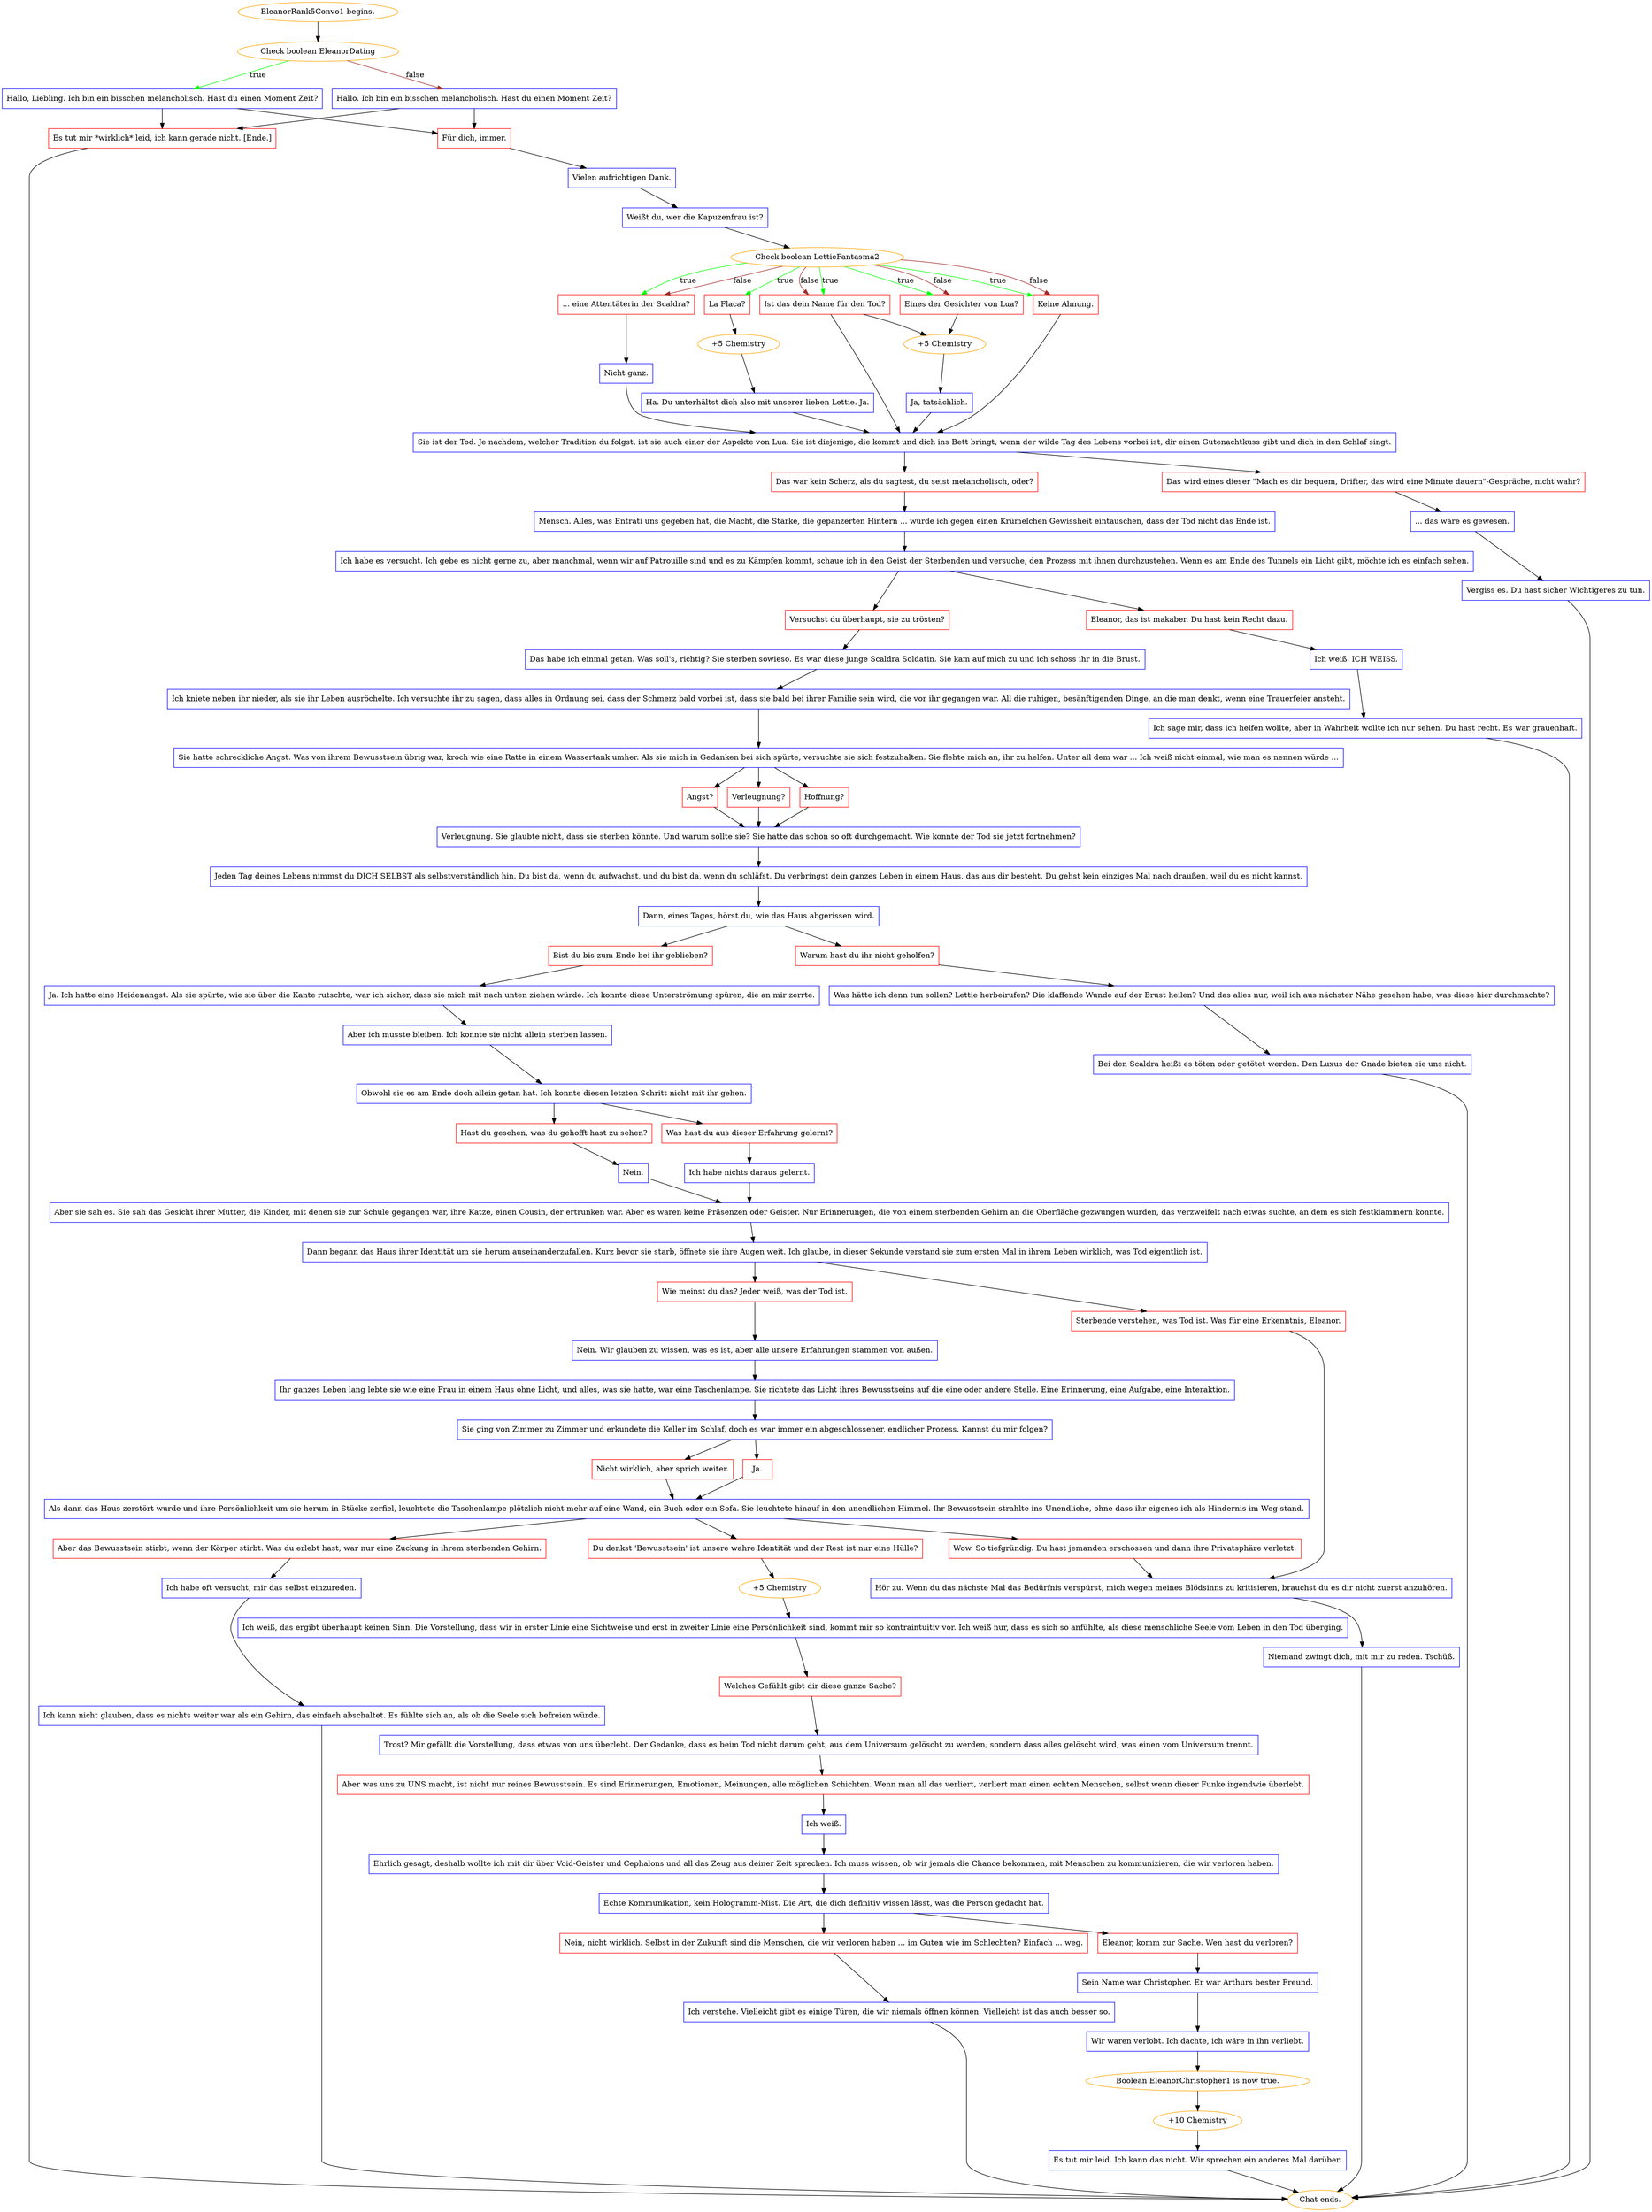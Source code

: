 digraph {
	"EleanorRank5Convo1 begins." [color=orange];
		"EleanorRank5Convo1 begins." -> j3246599705;
	j3246599705 [label="Check boolean EleanorDating",color=orange];
		j3246599705 -> j462750436 [label=true,color=green];
		j3246599705 -> j2529305975 [label=false,color=brown];
	j462750436 [label="Hallo, Liebling. Ich bin ein bisschen melancholisch. Hast du einen Moment Zeit?",shape=box,color=blue];
		j462750436 -> j1590768468;
		j462750436 -> j936082203;
	j2529305975 [label="Hallo. Ich bin ein bisschen melancholisch. Hast du einen Moment Zeit?",shape=box,color=blue];
		j2529305975 -> j1590768468;
		j2529305975 -> j936082203;
	j1590768468 [label="Für dich, immer.",shape=box,color=red];
		j1590768468 -> j1026652005;
	j936082203 [label="Es tut mir *wirklich* leid, ich kann gerade nicht. [Ende.]",shape=box,color=red];
		j936082203 -> "Chat ends.";
	j1026652005 [label="Vielen aufrichtigen Dank.",shape=box,color=blue];
		j1026652005 -> j478283758;
	"Chat ends." [color=orange];
	j478283758 [label="Weißt du, wer die Kapuzenfrau ist?",shape=box,color=blue];
		j478283758 -> j3515344630;
	j3515344630 [label="Check boolean LettieFantasma2",color=orange];
		j3515344630 -> j796443241 [label=true,color=green];
		j3515344630 -> j602438966 [label=true,color=green];
		j3515344630 -> j2617284022 [label=true,color=green];
		j3515344630 -> j547795962 [label=true,color=green];
		j3515344630 -> j677465832 [label=true,color=green];
		j3515344630 -> j602438966 [label=false,color=brown];
		j3515344630 -> j2617284022 [label=false,color=brown];
		j3515344630 -> j547795962 [label=false,color=brown];
		j3515344630 -> j677465832 [label=false,color=brown];
	j796443241 [label="La Flaca?",shape=box,color=red];
		j796443241 -> j1629975525;
	j602438966 [label="... eine Attentäterin der Scaldra?",shape=box,color=red];
		j602438966 -> j3919427073;
	j2617284022 [label="Eines der Gesichter von Lua?",shape=box,color=red];
		j2617284022 -> j451572672;
	j547795962 [label="Ist das dein Name für den Tod?",shape=box,color=red];
		j547795962 -> j451572672;
		j547795962 -> j3225466485;
	j677465832 [label="Keine Ahnung.",shape=box,color=red];
		j677465832 -> j3225466485;
	j1629975525 [label="+5 Chemistry",color=orange];
		j1629975525 -> j2564336106;
	j3919427073 [label="Nicht ganz.",shape=box,color=blue];
		j3919427073 -> j3225466485;
	j451572672 [label="+5 Chemistry",color=orange];
		j451572672 -> j349742276;
	j3225466485 [label="Sie ist der Tod. Je nachdem, welcher Tradition du folgst, ist sie auch einer der Aspekte von Lua. Sie ist diejenige, die kommt und dich ins Bett bringt, wenn der wilde Tag des Lebens vorbei ist, dir einen Gutenachtkuss gibt und dich in den Schlaf singt.",shape=box,color=blue];
		j3225466485 -> j3899912368;
		j3225466485 -> j4116778749;
	j2564336106 [label="Ha. Du unterhältst dich also mit unserer lieben Lettie. Ja.",shape=box,color=blue];
		j2564336106 -> j3225466485;
	j349742276 [label="Ja, tatsächlich.",shape=box,color=blue];
		j349742276 -> j3225466485;
	j3899912368 [label="Das war kein Scherz, als du sagtest, du seist melancholisch, oder?",shape=box,color=red];
		j3899912368 -> j4278616705;
	j4116778749 [label="Das wird eines dieser \"Mach es dir bequem, Drifter, das wird eine Minute dauern\"-Gespräche, nicht wahr?",shape=box,color=red];
		j4116778749 -> j2491629458;
	j4278616705 [label="Mensch. Alles, was Entrati uns gegeben hat, die Macht, die Stärke, die gepanzerten Hintern ... würde ich gegen einen Krümelchen Gewissheit eintauschen, dass der Tod nicht das Ende ist.",shape=box,color=blue];
		j4278616705 -> j2840104634;
	j2491629458 [label="... das wäre es gewesen.",shape=box,color=blue];
		j2491629458 -> j956058202;
	j2840104634 [label="Ich habe es versucht. Ich gebe es nicht gerne zu, aber manchmal, wenn wir auf Patrouille sind und es zu Kämpfen kommt, schaue ich in den Geist der Sterbenden und versuche, den Prozess mit ihnen durchzustehen. Wenn es am Ende des Tunnels ein Licht gibt, möchte ich es einfach sehen.",shape=box,color=blue];
		j2840104634 -> j1442576224;
		j2840104634 -> j1252668599;
	j956058202 [label="Vergiss es. Du hast sicher Wichtigeres zu tun.",shape=box,color=blue];
		j956058202 -> "Chat ends.";
	j1442576224 [label="Eleanor, das ist makaber. Du hast kein Recht dazu.",shape=box,color=red];
		j1442576224 -> j807934926;
	j1252668599 [label="Versuchst du überhaupt, sie zu trösten?",shape=box,color=red];
		j1252668599 -> j48747743;
	j807934926 [label="Ich weiß. ICH WEISS.",shape=box,color=blue];
		j807934926 -> j3684467177;
	j48747743 [label="Das habe ich einmal getan. Was soll's, richtig? Sie sterben sowieso. Es war diese junge Scaldra Soldatin. Sie kam auf mich zu und ich schoss ihr in die Brust.",shape=box,color=blue];
		j48747743 -> j4181064756;
	j3684467177 [label="Ich sage mir, dass ich helfen wollte, aber in Wahrheit wollte ich nur sehen. Du hast recht. Es war grauenhaft.",shape=box,color=blue];
		j3684467177 -> "Chat ends.";
	j4181064756 [label="Ich kniete neben ihr nieder, als sie ihr Leben ausröchelte. Ich versuchte ihr zu sagen, dass alles in Ordnung sei, dass der Schmerz bald vorbei ist, dass sie bald bei ihrer Familie sein wird, die vor ihr gegangen war. All die ruhigen, besänftigenden Dinge, an die man denkt, wenn eine Trauerfeier ansteht.",shape=box,color=blue];
		j4181064756 -> j290272918;
	j290272918 [label="Sie hatte schreckliche Angst. Was von ihrem Bewusstsein übrig war, kroch wie eine Ratte in einem Wassertank umher. Als sie mich in Gedanken bei sich spürte, versuchte sie sich festzuhalten. Sie flehte mich an, ihr zu helfen. Unter all dem war ... Ich weiß nicht einmal, wie man es nennen würde ...",shape=box,color=blue];
		j290272918 -> j3565883708;
		j290272918 -> j1639234888;
		j290272918 -> j2111381395;
	j3565883708 [label="Hoffnung?",shape=box,color=red];
		j3565883708 -> j2559868996;
	j1639234888 [label="Angst?",shape=box,color=red];
		j1639234888 -> j2559868996;
	j2111381395 [label="Verleugnung?",shape=box,color=red];
		j2111381395 -> j2559868996;
	j2559868996 [label="Verleugnung. Sie glaubte nicht, dass sie sterben könnte. Und warum sollte sie? Sie hatte das schon so oft durchgemacht. Wie konnte der Tod sie jetzt fortnehmen?",shape=box,color=blue];
		j2559868996 -> j1950621644;
	j1950621644 [label="Jeden Tag deines Lebens nimmst du DICH SELBST als selbstverständlich hin. Du bist da, wenn du aufwachst, und du bist da, wenn du schläfst. Du verbringst dein ganzes Leben in einem Haus, das aus dir besteht. Du gehst kein einziges Mal nach draußen, weil du es nicht kannst.",shape=box,color=blue];
		j1950621644 -> j351145687;
	j351145687 [label="Dann, eines Tages, hörst du, wie das Haus abgerissen wird.",shape=box,color=blue];
		j351145687 -> j1685729345;
		j351145687 -> j460349015;
	j1685729345 [label="Warum hast du ihr nicht geholfen?",shape=box,color=red];
		j1685729345 -> j3098956084;
	j460349015 [label="Bist du bis zum Ende bei ihr geblieben?",shape=box,color=red];
		j460349015 -> j3422866931;
	j3098956084 [label="Was hätte ich denn tun sollen? Lettie herbeirufen? Die klaffende Wunde auf der Brust heilen? Und das alles nur, weil ich aus nächster Nähe gesehen habe, was diese hier durchmachte?",shape=box,color=blue];
		j3098956084 -> j700553444;
	j3422866931 [label="Ja. Ich hatte eine Heidenangst. Als sie spürte, wie sie über die Kante rutschte, war ich sicher, dass sie mich mit nach unten ziehen würde. Ich konnte diese Unterströmung spüren, die an mir zerrte.",shape=box,color=blue];
		j3422866931 -> j2262934197;
	j700553444 [label="Bei den Scaldra heißt es töten oder getötet werden. Den Luxus der Gnade bieten sie uns nicht.",shape=box,color=blue];
		j700553444 -> "Chat ends.";
	j2262934197 [label="Aber ich musste bleiben. Ich konnte sie nicht allein sterben lassen.",shape=box,color=blue];
		j2262934197 -> j2447764108;
	j2447764108 [label="Obwohl sie es am Ende doch allein getan hat. Ich konnte diesen letzten Schritt nicht mit ihr gehen.",shape=box,color=blue];
		j2447764108 -> j2349761402;
		j2447764108 -> j2021342691;
	j2349761402 [label="Was hast du aus dieser Erfahrung gelernt?",shape=box,color=red];
		j2349761402 -> j1511844261;
	j2021342691 [label="Hast du gesehen, was du gehofft hast zu sehen?",shape=box,color=red];
		j2021342691 -> j4091600270;
	j1511844261 [label="Ich habe nichts daraus gelernt.",shape=box,color=blue];
		j1511844261 -> j1239145894;
	j4091600270 [label="Nein.",shape=box,color=blue];
		j4091600270 -> j1239145894;
	j1239145894 [label="Aber sie sah es. Sie sah das Gesicht ihrer Mutter, die Kinder, mit denen sie zur Schule gegangen war, ihre Katze, einen Cousin, der ertrunken war. Aber es waren keine Präsenzen oder Geister. Nur Erinnerungen, die von einem sterbenden Gehirn an die Oberfläche gezwungen wurden, das verzweifelt nach etwas suchte, an dem es sich festklammern konnte.",shape=box,color=blue];
		j1239145894 -> j3352705861;
	j3352705861 [label="Dann begann das Haus ihrer Identität um sie herum auseinanderzufallen. Kurz bevor sie starb, öffnete sie ihre Augen weit. Ich glaube, in dieser Sekunde verstand sie zum ersten Mal in ihrem Leben wirklich, was Tod eigentlich ist.",shape=box,color=blue];
		j3352705861 -> j2170920762;
		j3352705861 -> j3699503570;
	j2170920762 [label="Sterbende verstehen, was Tod ist. Was für eine Erkenntnis, Eleanor.",shape=box,color=red];
		j2170920762 -> j2249992848;
	j3699503570 [label="Wie meinst du das? Jeder weiß, was der Tod ist.",shape=box,color=red];
		j3699503570 -> j3515015789;
	j2249992848 [label="Hör zu. Wenn du das nächste Mal das Bedürfnis verspürst, mich wegen meines Blödsinns zu kritisieren, brauchst du es dir nicht zuerst anzuhören.",shape=box,color=blue];
		j2249992848 -> j976371284;
	j3515015789 [label="Nein. Wir glauben zu wissen, was es ist, aber alle unsere Erfahrungen stammen von außen.",shape=box,color=blue];
		j3515015789 -> j1262993116;
	j976371284 [label="Niemand zwingt dich, mit mir zu reden. Tschüß.",shape=box,color=blue];
		j976371284 -> "Chat ends.";
	j1262993116 [label="Ihr ganzes Leben lang lebte sie wie eine Frau in einem Haus ohne Licht, und alles, was sie hatte, war eine Taschenlampe. Sie richtete das Licht ihres Bewusstseins auf die eine oder andere Stelle. Eine Erinnerung, eine Aufgabe, eine Interaktion.",shape=box,color=blue];
		j1262993116 -> j986855082;
	j986855082 [label="Sie ging von Zimmer zu Zimmer und erkundete die Keller im Schlaf, doch es war immer ein abgeschlossener, endlicher Prozess. Kannst du mir folgen?",shape=box,color=blue];
		j986855082 -> j3828755461;
		j986855082 -> j3560265939;
	j3828755461 [label="Nicht wirklich, aber sprich weiter.",shape=box,color=red];
		j3828755461 -> j3002241621;
	j3560265939 [label="Ja.",shape=box,color=red];
		j3560265939 -> j3002241621;
	j3002241621 [label="Als dann das Haus zerstört wurde und ihre Persönlichkeit um sie herum in Stücke zerfiel, leuchtete die Taschenlampe plötzlich nicht mehr auf eine Wand, ein Buch oder ein Sofa. Sie leuchtete hinauf in den unendlichen Himmel. Ihr Bewusstsein strahlte ins Unendliche, ohne dass ihr eigenes ich als Hindernis im Weg stand.",shape=box,color=blue];
		j3002241621 -> j3081166260;
		j3002241621 -> j379287787;
		j3002241621 -> j3300972533;
	j3081166260 [label="Aber das Bewusstsein stirbt, wenn der Körper stirbt. Was du erlebt hast, war nur eine Zuckung in ihrem sterbenden Gehirn.",shape=box,color=red];
		j3081166260 -> j866394223;
	j379287787 [label="Du denkst 'Bewusstsein' ist unsere wahre Identität und der Rest ist nur eine Hülle?",shape=box,color=red];
		j379287787 -> j2011451686;
	j3300972533 [label="Wow. So tiefgründig. Du hast jemanden erschossen und dann ihre Privatsphäre verletzt.",shape=box,color=red];
		j3300972533 -> j2249992848;
	j866394223 [label="Ich habe oft versucht, mir das selbst einzureden.",shape=box,color=blue];
		j866394223 -> j690953840;
	j2011451686 [label="+5 Chemistry",color=orange];
		j2011451686 -> j48498721;
	j690953840 [label="Ich kann nicht glauben, dass es nichts weiter war als ein Gehirn, das einfach abschaltet. Es fühlte sich an, als ob die Seele sich befreien würde.",shape=box,color=blue];
		j690953840 -> "Chat ends.";
	j48498721 [label="Ich weiß, das ergibt überhaupt keinen Sinn. Die Vorstellung, dass wir in erster Linie eine Sichtweise und erst in zweiter Linie eine Persönlichkeit sind, kommt mir so kontraintuitiv vor. Ich weiß nur, dass es sich so anfühlte, als diese menschliche Seele vom Leben in den Tod überging.",shape=box,color=blue];
		j48498721 -> j1302325069;
	j1302325069 [label="Welches Gefühlt gibt dir diese ganze Sache?",shape=box,color=red];
		j1302325069 -> j606178875;
	j606178875 [label="Trost? Mir gefällt die Vorstellung, dass etwas von uns überlebt. Der Gedanke, dass es beim Tod nicht darum geht, aus dem Universum gelöscht zu werden, sondern dass alles gelöscht wird, was einen vom Universum trennt.",shape=box,color=blue];
		j606178875 -> j180835956;
	j180835956 [label="Aber was uns zu UNS macht, ist nicht nur reines Bewusstsein. Es sind Erinnerungen, Emotionen, Meinungen, alle möglichen Schichten. Wenn man all das verliert, verliert man einen echten Menschen, selbst wenn dieser Funke irgendwie überlebt.",shape=box,color=red];
		j180835956 -> j109495003;
	j109495003 [label="Ich weiß.",shape=box,color=blue];
		j109495003 -> j2645647048;
	j2645647048 [label="Ehrlich gesagt, deshalb wollte ich mit dir über Void-Geister und Cephalons und all das Zeug aus deiner Zeit sprechen. Ich muss wissen, ob wir jemals die Chance bekommen, mit Menschen zu kommunizieren, die wir verloren haben.",shape=box,color=blue];
		j2645647048 -> j481192590;
	j481192590 [label="Echte Kommunikation, kein Hologramm-Mist. Die Art, die dich definitiv wissen lässt, was die Person gedacht hat.",shape=box,color=blue];
		j481192590 -> j3767924858;
		j481192590 -> j3730497156;
	j3767924858 [label="Nein, nicht wirklich. Selbst in der Zukunft sind die Menschen, die wir verloren haben ... im Guten wie im Schlechten? Einfach ... weg.",shape=box,color=red];
		j3767924858 -> j989725171;
	j3730497156 [label="Eleanor, komm zur Sache. Wen hast du verloren?",shape=box,color=red];
		j3730497156 -> j2445102469;
	j989725171 [label="Ich verstehe. Vielleicht gibt es einige Türen, die wir niemals öffnen können. Vielleicht ist das auch besser so.",shape=box,color=blue];
		j989725171 -> "Chat ends.";
	j2445102469 [label="Sein Name war Christopher. Er war Arthurs bester Freund.",shape=box,color=blue];
		j2445102469 -> j1541832676;
	j1541832676 [label="Wir waren verlobt. Ich dachte, ich wäre in ihn verliebt.",shape=box,color=blue];
		j1541832676 -> j1707831919;
	j1707831919 [label="Boolean EleanorChristopher1 is now true.",color=orange];
		j1707831919 -> j3307527574;
	j3307527574 [label="+10 Chemistry",color=orange];
		j3307527574 -> j2581563298;
	j2581563298 [label="Es tut mir leid. Ich kann das nicht. Wir sprechen ein anderes Mal darüber.",shape=box,color=blue];
		j2581563298 -> "Chat ends.";
}